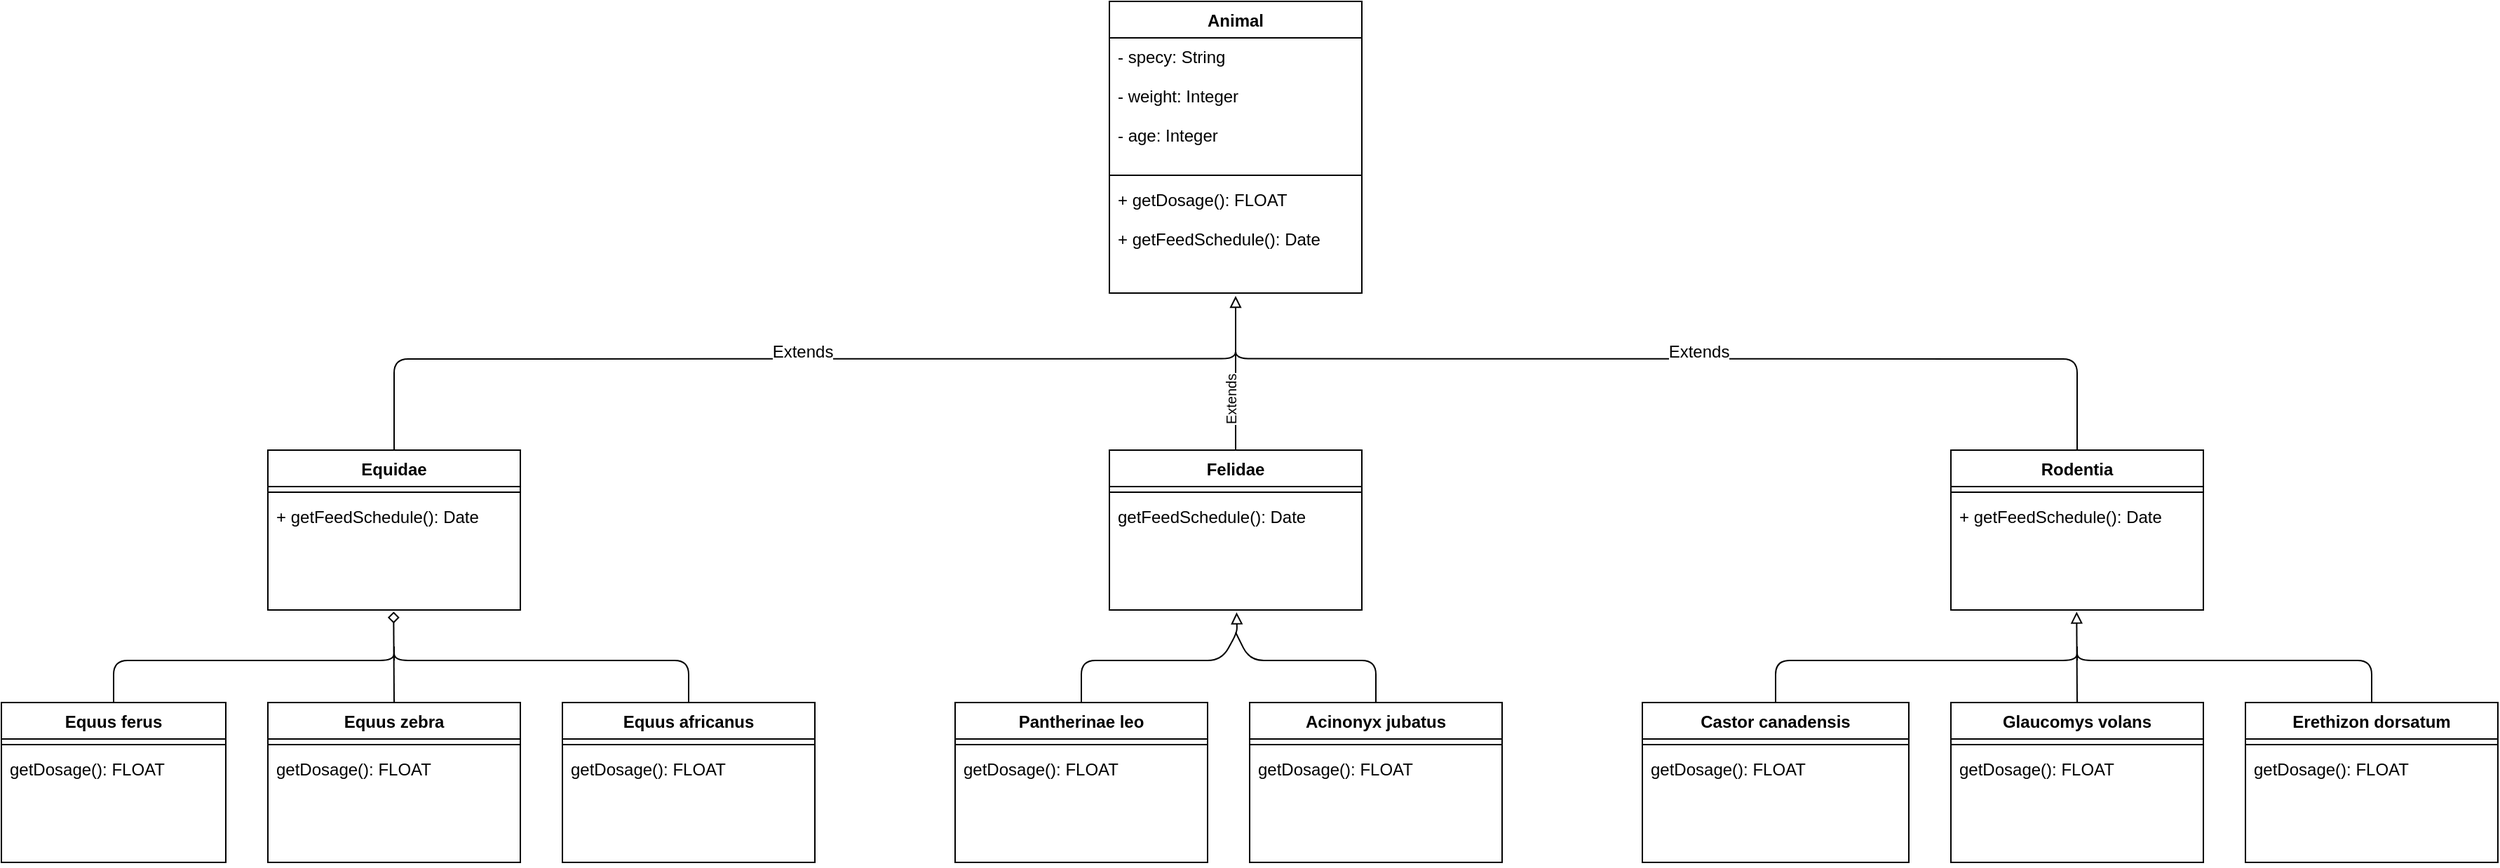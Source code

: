 <mxfile version="14.7.6" type="device"><diagram id="lkwwYwIlzfjwVuI6EG1x" name="Page-1"><mxGraphModel dx="3785" dy="1414" grid="1" gridSize="10" guides="1" tooltips="1" connect="1" arrows="1" fold="1" page="1" pageScale="1" pageWidth="1169" pageHeight="827" math="0" shadow="0"><root><mxCell id="0"/><mxCell id="1" parent="0"/><mxCell id="l3mAioH_DiHX-bHMQ9Lf-62" value="Animal" style="swimlane;fontStyle=1;align=center;verticalAlign=top;childLayout=stackLayout;horizontal=1;startSize=26;horizontalStack=0;resizeParent=1;resizeParentMax=0;resizeLast=0;collapsible=1;marginBottom=0;labelBackgroundColor=none;fontSize=12;" parent="1" vertex="1"><mxGeometry x="-420" y="-20" width="180" height="208" as="geometry"/></mxCell><mxCell id="l3mAioH_DiHX-bHMQ9Lf-63" value="- specy: String&#10;&#10;- weight: Integer&#10;&#10;- age: Integer" style="text;strokeColor=none;fillColor=none;align=left;verticalAlign=top;spacingLeft=4;spacingRight=4;overflow=hidden;rotatable=0;points=[[0,0.5],[1,0.5]];portConstraint=eastwest;" parent="l3mAioH_DiHX-bHMQ9Lf-62" vertex="1"><mxGeometry y="26" width="180" height="94" as="geometry"/></mxCell><mxCell id="l3mAioH_DiHX-bHMQ9Lf-64" value="" style="line;strokeWidth=1;fillColor=none;align=left;verticalAlign=middle;spacingTop=-1;spacingLeft=3;spacingRight=3;rotatable=0;labelPosition=right;points=[];portConstraint=eastwest;" parent="l3mAioH_DiHX-bHMQ9Lf-62" vertex="1"><mxGeometry y="120" width="180" height="8" as="geometry"/></mxCell><mxCell id="l3mAioH_DiHX-bHMQ9Lf-65" value="+ getDosage(): FLOAT&#10;&#10;+ getFeedSchedule(): Date" style="text;strokeColor=none;fillColor=none;align=left;verticalAlign=top;spacingLeft=4;spacingRight=4;overflow=hidden;rotatable=0;points=[[0,0.5],[1,0.5]];portConstraint=eastwest;" parent="l3mAioH_DiHX-bHMQ9Lf-62" vertex="1"><mxGeometry y="128" width="180" height="80" as="geometry"/></mxCell><mxCell id="l3mAioH_DiHX-bHMQ9Lf-73" value="Felidae" style="swimlane;fontStyle=1;align=center;verticalAlign=top;childLayout=stackLayout;horizontal=1;startSize=26;horizontalStack=0;resizeParent=1;resizeParentMax=0;resizeLast=0;collapsible=1;marginBottom=0;labelBackgroundColor=none;fontSize=12;" parent="1" vertex="1"><mxGeometry x="-420" y="300" width="180" height="114" as="geometry"/></mxCell><mxCell id="l3mAioH_DiHX-bHMQ9Lf-75" value="" style="line;strokeWidth=1;fillColor=none;align=left;verticalAlign=middle;spacingTop=-1;spacingLeft=3;spacingRight=3;rotatable=0;labelPosition=right;points=[];portConstraint=eastwest;" parent="l3mAioH_DiHX-bHMQ9Lf-73" vertex="1"><mxGeometry y="26" width="180" height="8" as="geometry"/></mxCell><mxCell id="l3mAioH_DiHX-bHMQ9Lf-76" value="getFeedSchedule(): Date" style="text;strokeColor=none;fillColor=none;align=left;verticalAlign=top;spacingLeft=4;spacingRight=4;overflow=hidden;rotatable=0;points=[[0,0.5],[1,0.5]];portConstraint=eastwest;" parent="l3mAioH_DiHX-bHMQ9Lf-73" vertex="1"><mxGeometry y="34" width="180" height="80" as="geometry"/></mxCell><mxCell id="l3mAioH_DiHX-bHMQ9Lf-77" value="Equidae" style="swimlane;fontStyle=1;align=center;verticalAlign=top;childLayout=stackLayout;horizontal=1;startSize=26;horizontalStack=0;resizeParent=1;resizeParentMax=0;resizeLast=0;collapsible=1;marginBottom=0;labelBackgroundColor=none;fontSize=12;" parent="1" vertex="1"><mxGeometry x="-1020" y="300" width="180" height="114" as="geometry"/></mxCell><mxCell id="l3mAioH_DiHX-bHMQ9Lf-79" value="" style="line;strokeWidth=1;fillColor=none;align=left;verticalAlign=middle;spacingTop=-1;spacingLeft=3;spacingRight=3;rotatable=0;labelPosition=right;points=[];portConstraint=eastwest;" parent="l3mAioH_DiHX-bHMQ9Lf-77" vertex="1"><mxGeometry y="26" width="180" height="8" as="geometry"/></mxCell><mxCell id="l3mAioH_DiHX-bHMQ9Lf-80" value="+ getFeedSchedule(): Date" style="text;strokeColor=none;fillColor=none;align=left;verticalAlign=top;spacingLeft=4;spacingRight=4;overflow=hidden;rotatable=0;points=[[0,0.5],[1,0.5]];portConstraint=eastwest;" parent="l3mAioH_DiHX-bHMQ9Lf-77" vertex="1"><mxGeometry y="34" width="180" height="80" as="geometry"/></mxCell><mxCell id="l3mAioH_DiHX-bHMQ9Lf-92" style="rounded=1;orthogonalLoop=1;jettySize=auto;elbow=vertical;html=1;fontSize=12;endArrow=none;endFill=0;strokeColor=#000000;exitX=0.5;exitY=0;exitDx=0;exitDy=0;" parent="1" source="l3mAioH_DiHX-bHMQ9Lf-81" edge="1"><mxGeometry relative="1" as="geometry"><mxPoint x="-930" y="450" as="targetPoint"/><Array as="points"><mxPoint x="-1130" y="450"/><mxPoint x="-930" y="450"/><mxPoint x="-930" y="440"/></Array></mxGeometry></mxCell><mxCell id="l3mAioH_DiHX-bHMQ9Lf-81" value="Equus ferus" style="swimlane;fontStyle=1;align=center;verticalAlign=top;childLayout=stackLayout;horizontal=1;startSize=26;horizontalStack=0;resizeParent=1;resizeParentMax=0;resizeLast=0;collapsible=1;marginBottom=0;labelBackgroundColor=none;fontSize=12;" parent="1" vertex="1"><mxGeometry x="-1210" y="480" width="160" height="114" as="geometry"/></mxCell><mxCell id="l3mAioH_DiHX-bHMQ9Lf-82" value="" style="line;strokeWidth=1;fillColor=none;align=left;verticalAlign=middle;spacingTop=-1;spacingLeft=3;spacingRight=3;rotatable=0;labelPosition=right;points=[];portConstraint=eastwest;" parent="l3mAioH_DiHX-bHMQ9Lf-81" vertex="1"><mxGeometry y="26" width="160" height="8" as="geometry"/></mxCell><mxCell id="l3mAioH_DiHX-bHMQ9Lf-83" value="getDosage(): FLOAT" style="text;strokeColor=none;fillColor=none;align=left;verticalAlign=top;spacingLeft=4;spacingRight=4;overflow=hidden;rotatable=0;points=[[0,0.5],[1,0.5]];portConstraint=eastwest;" parent="l3mAioH_DiHX-bHMQ9Lf-81" vertex="1"><mxGeometry y="34" width="160" height="80" as="geometry"/></mxCell><mxCell id="l3mAioH_DiHX-bHMQ9Lf-84" value="Equus zebra" style="swimlane;fontStyle=1;align=center;verticalAlign=top;childLayout=stackLayout;horizontal=1;startSize=26;horizontalStack=0;resizeParent=1;resizeParentMax=0;resizeLast=0;collapsible=1;marginBottom=0;labelBackgroundColor=none;fontSize=12;" parent="1" vertex="1"><mxGeometry x="-1020" y="480" width="180" height="114" as="geometry"/></mxCell><mxCell id="l3mAioH_DiHX-bHMQ9Lf-85" value="" style="line;strokeWidth=1;fillColor=none;align=left;verticalAlign=middle;spacingTop=-1;spacingLeft=3;spacingRight=3;rotatable=0;labelPosition=right;points=[];portConstraint=eastwest;" parent="l3mAioH_DiHX-bHMQ9Lf-84" vertex="1"><mxGeometry y="26" width="180" height="8" as="geometry"/></mxCell><mxCell id="l3mAioH_DiHX-bHMQ9Lf-86" value="getDosage(): FLOAT" style="text;strokeColor=none;fillColor=none;align=left;verticalAlign=top;spacingLeft=4;spacingRight=4;overflow=hidden;rotatable=0;points=[[0,0.5],[1,0.5]];portConstraint=eastwest;" parent="l3mAioH_DiHX-bHMQ9Lf-84" vertex="1"><mxGeometry y="34" width="180" height="80" as="geometry"/></mxCell><mxCell id="l3mAioH_DiHX-bHMQ9Lf-87" value="Equus africanus" style="swimlane;fontStyle=1;align=center;verticalAlign=top;childLayout=stackLayout;horizontal=1;startSize=26;horizontalStack=0;resizeParent=1;resizeParentMax=0;resizeLast=0;collapsible=1;marginBottom=0;labelBackgroundColor=none;fontSize=12;" parent="1" vertex="1"><mxGeometry x="-810" y="480" width="180" height="114" as="geometry"/></mxCell><mxCell id="l3mAioH_DiHX-bHMQ9Lf-88" value="" style="line;strokeWidth=1;fillColor=none;align=left;verticalAlign=middle;spacingTop=-1;spacingLeft=3;spacingRight=3;rotatable=0;labelPosition=right;points=[];portConstraint=eastwest;" parent="l3mAioH_DiHX-bHMQ9Lf-87" vertex="1"><mxGeometry y="26" width="180" height="8" as="geometry"/></mxCell><mxCell id="l3mAioH_DiHX-bHMQ9Lf-89" value="getDosage(): FLOAT" style="text;strokeColor=none;fillColor=none;align=left;verticalAlign=top;spacingLeft=4;spacingRight=4;overflow=hidden;rotatable=0;points=[[0,0.5],[1,0.5]];portConstraint=eastwest;" parent="l3mAioH_DiHX-bHMQ9Lf-87" vertex="1"><mxGeometry y="34" width="180" height="80" as="geometry"/></mxCell><mxCell id="l3mAioH_DiHX-bHMQ9Lf-91" value="" style="endArrow=diamond;html=1;fontSize=12;strokeColor=#000000;entryX=0.498;entryY=1.015;entryDx=0;entryDy=0;entryPerimeter=0;exitX=0.5;exitY=0;exitDx=0;exitDy=0;endFill=0;" parent="1" source="l3mAioH_DiHX-bHMQ9Lf-84" target="l3mAioH_DiHX-bHMQ9Lf-80" edge="1"><mxGeometry width="50" height="50" relative="1" as="geometry"><mxPoint x="-940" y="470" as="sourcePoint"/><mxPoint x="-880" y="460" as="targetPoint"/></mxGeometry></mxCell><mxCell id="l3mAioH_DiHX-bHMQ9Lf-94" value="" style="endArrow=none;html=1;fontSize=12;strokeColor=#000000;exitX=0.5;exitY=0;exitDx=0;exitDy=0;endFill=0;" parent="1" source="l3mAioH_DiHX-bHMQ9Lf-87" edge="1"><mxGeometry width="50" height="50" relative="1" as="geometry"><mxPoint x="-810" y="500" as="sourcePoint"/><mxPoint x="-930" y="440" as="targetPoint"/><Array as="points"><mxPoint x="-720" y="450"/><mxPoint x="-930" y="450"/></Array></mxGeometry></mxCell><mxCell id="l3mAioH_DiHX-bHMQ9Lf-95" value="Acinonyx jubatus" style="swimlane;fontStyle=1;align=center;verticalAlign=top;childLayout=stackLayout;horizontal=1;startSize=26;horizontalStack=0;resizeParent=1;resizeParentMax=0;resizeLast=0;collapsible=1;marginBottom=0;labelBackgroundColor=none;fontSize=12;" parent="1" vertex="1"><mxGeometry x="-320" y="480" width="180" height="114" as="geometry"/></mxCell><mxCell id="l3mAioH_DiHX-bHMQ9Lf-96" value="" style="line;strokeWidth=1;fillColor=none;align=left;verticalAlign=middle;spacingTop=-1;spacingLeft=3;spacingRight=3;rotatable=0;labelPosition=right;points=[];portConstraint=eastwest;" parent="l3mAioH_DiHX-bHMQ9Lf-95" vertex="1"><mxGeometry y="26" width="180" height="8" as="geometry"/></mxCell><mxCell id="l3mAioH_DiHX-bHMQ9Lf-97" value="getDosage(): FLOAT" style="text;strokeColor=none;fillColor=none;align=left;verticalAlign=top;spacingLeft=4;spacingRight=4;overflow=hidden;rotatable=0;points=[[0,0.5],[1,0.5]];portConstraint=eastwest;" parent="l3mAioH_DiHX-bHMQ9Lf-95" vertex="1"><mxGeometry y="34" width="180" height="80" as="geometry"/></mxCell><mxCell id="l3mAioH_DiHX-bHMQ9Lf-98" value="Pantherinae leo" style="swimlane;fontStyle=1;align=center;verticalAlign=top;childLayout=stackLayout;horizontal=1;startSize=26;horizontalStack=0;resizeParent=1;resizeParentMax=0;resizeLast=0;collapsible=1;marginBottom=0;labelBackgroundColor=none;fontSize=12;" parent="1" vertex="1"><mxGeometry x="-530" y="480" width="180" height="114" as="geometry"/></mxCell><mxCell id="l3mAioH_DiHX-bHMQ9Lf-99" value="" style="line;strokeWidth=1;fillColor=none;align=left;verticalAlign=middle;spacingTop=-1;spacingLeft=3;spacingRight=3;rotatable=0;labelPosition=right;points=[];portConstraint=eastwest;" parent="l3mAioH_DiHX-bHMQ9Lf-98" vertex="1"><mxGeometry y="26" width="180" height="8" as="geometry"/></mxCell><mxCell id="l3mAioH_DiHX-bHMQ9Lf-100" value="getDosage(): FLOAT" style="text;strokeColor=none;fillColor=none;align=left;verticalAlign=top;spacingLeft=4;spacingRight=4;overflow=hidden;rotatable=0;points=[[0,0.5],[1,0.5]];portConstraint=eastwest;" parent="l3mAioH_DiHX-bHMQ9Lf-98" vertex="1"><mxGeometry y="34" width="180" height="80" as="geometry"/></mxCell><mxCell id="l3mAioH_DiHX-bHMQ9Lf-101" value="" style="endArrow=block;html=1;fontSize=12;strokeColor=#000000;exitX=0.5;exitY=0;exitDx=0;exitDy=0;entryX=0.504;entryY=1.021;entryDx=0;entryDy=0;entryPerimeter=0;endFill=0;" parent="1" source="l3mAioH_DiHX-bHMQ9Lf-98" target="l3mAioH_DiHX-bHMQ9Lf-76" edge="1"><mxGeometry width="50" height="50" relative="1" as="geometry"><mxPoint x="-490" y="450" as="sourcePoint"/><mxPoint x="-350" y="440" as="targetPoint"/><Array as="points"><mxPoint x="-440" y="450"/><mxPoint x="-340" y="450"/><mxPoint x="-329" y="430"/></Array></mxGeometry></mxCell><mxCell id="l3mAioH_DiHX-bHMQ9Lf-102" value="" style="endArrow=none;html=1;fontSize=12;strokeColor=#000000;exitX=0.5;exitY=0;exitDx=0;exitDy=0;endFill=0;" parent="1" source="l3mAioH_DiHX-bHMQ9Lf-95" edge="1"><mxGeometry width="50" height="50" relative="1" as="geometry"><mxPoint x="-350" y="460" as="sourcePoint"/><mxPoint x="-330" y="430" as="targetPoint"/><Array as="points"><mxPoint x="-230" y="450"/><mxPoint x="-320" y="450"/></Array></mxGeometry></mxCell><mxCell id="l3mAioH_DiHX-bHMQ9Lf-103" value="Rodentia" style="swimlane;fontStyle=1;align=center;verticalAlign=top;childLayout=stackLayout;horizontal=1;startSize=26;horizontalStack=0;resizeParent=1;resizeParentMax=0;resizeLast=0;collapsible=1;marginBottom=0;labelBackgroundColor=none;fontSize=12;" parent="1" vertex="1"><mxGeometry x="180" y="300" width="180" height="114" as="geometry"/></mxCell><mxCell id="l3mAioH_DiHX-bHMQ9Lf-104" value="" style="line;strokeWidth=1;fillColor=none;align=left;verticalAlign=middle;spacingTop=-1;spacingLeft=3;spacingRight=3;rotatable=0;labelPosition=right;points=[];portConstraint=eastwest;" parent="l3mAioH_DiHX-bHMQ9Lf-103" vertex="1"><mxGeometry y="26" width="180" height="8" as="geometry"/></mxCell><mxCell id="l3mAioH_DiHX-bHMQ9Lf-105" value="+ getFeedSchedule(): Date" style="text;strokeColor=none;fillColor=none;align=left;verticalAlign=top;spacingLeft=4;spacingRight=4;overflow=hidden;rotatable=0;points=[[0,0.5],[1,0.5]];portConstraint=eastwest;" parent="l3mAioH_DiHX-bHMQ9Lf-103" vertex="1"><mxGeometry y="34" width="180" height="80" as="geometry"/></mxCell><mxCell id="l3mAioH_DiHX-bHMQ9Lf-106" style="rounded=1;orthogonalLoop=1;jettySize=auto;elbow=vertical;html=1;fontSize=12;endArrow=none;endFill=0;strokeColor=#000000;exitX=0.5;exitY=0;exitDx=0;exitDy=0;" parent="1" source="l3mAioH_DiHX-bHMQ9Lf-107" edge="1"><mxGeometry relative="1" as="geometry"><mxPoint x="270" y="450" as="targetPoint"/><Array as="points"><mxPoint x="55" y="450"/><mxPoint x="270" y="450"/><mxPoint x="270" y="440"/></Array></mxGeometry></mxCell><mxCell id="l3mAioH_DiHX-bHMQ9Lf-107" value="Castor canadensis" style="swimlane;fontStyle=1;align=center;verticalAlign=top;childLayout=stackLayout;horizontal=1;startSize=26;horizontalStack=0;resizeParent=1;resizeParentMax=0;resizeLast=0;collapsible=1;marginBottom=0;labelBackgroundColor=none;fontSize=12;" parent="1" vertex="1"><mxGeometry x="-40" y="480" width="190" height="114" as="geometry"/></mxCell><mxCell id="l3mAioH_DiHX-bHMQ9Lf-108" value="" style="line;strokeWidth=1;fillColor=none;align=left;verticalAlign=middle;spacingTop=-1;spacingLeft=3;spacingRight=3;rotatable=0;labelPosition=right;points=[];portConstraint=eastwest;" parent="l3mAioH_DiHX-bHMQ9Lf-107" vertex="1"><mxGeometry y="26" width="190" height="8" as="geometry"/></mxCell><mxCell id="l3mAioH_DiHX-bHMQ9Lf-109" value="getDosage(): FLOAT" style="text;strokeColor=none;fillColor=none;align=left;verticalAlign=top;spacingLeft=4;spacingRight=4;overflow=hidden;rotatable=0;points=[[0,0.5],[1,0.5]];portConstraint=eastwest;" parent="l3mAioH_DiHX-bHMQ9Lf-107" vertex="1"><mxGeometry y="34" width="190" height="80" as="geometry"/></mxCell><mxCell id="l3mAioH_DiHX-bHMQ9Lf-110" value="Glaucomys volans" style="swimlane;fontStyle=1;align=center;verticalAlign=top;childLayout=stackLayout;horizontal=1;startSize=26;horizontalStack=0;resizeParent=1;resizeParentMax=0;resizeLast=0;collapsible=1;marginBottom=0;labelBackgroundColor=none;fontSize=12;" parent="1" vertex="1"><mxGeometry x="180" y="480" width="180" height="114" as="geometry"/></mxCell><mxCell id="l3mAioH_DiHX-bHMQ9Lf-111" value="" style="line;strokeWidth=1;fillColor=none;align=left;verticalAlign=middle;spacingTop=-1;spacingLeft=3;spacingRight=3;rotatable=0;labelPosition=right;points=[];portConstraint=eastwest;" parent="l3mAioH_DiHX-bHMQ9Lf-110" vertex="1"><mxGeometry y="26" width="180" height="8" as="geometry"/></mxCell><mxCell id="l3mAioH_DiHX-bHMQ9Lf-112" value="getDosage(): FLOAT" style="text;strokeColor=none;fillColor=none;align=left;verticalAlign=top;spacingLeft=4;spacingRight=4;overflow=hidden;rotatable=0;points=[[0,0.5],[1,0.5]];portConstraint=eastwest;" parent="l3mAioH_DiHX-bHMQ9Lf-110" vertex="1"><mxGeometry y="34" width="180" height="80" as="geometry"/></mxCell><mxCell id="l3mAioH_DiHX-bHMQ9Lf-113" value="Erethizon dorsatum" style="swimlane;fontStyle=1;align=center;verticalAlign=top;childLayout=stackLayout;horizontal=1;startSize=26;horizontalStack=0;resizeParent=1;resizeParentMax=0;resizeLast=0;collapsible=1;marginBottom=0;labelBackgroundColor=none;fontSize=12;" parent="1" vertex="1"><mxGeometry x="390" y="480" width="180" height="114" as="geometry"/></mxCell><mxCell id="l3mAioH_DiHX-bHMQ9Lf-114" value="" style="line;strokeWidth=1;fillColor=none;align=left;verticalAlign=middle;spacingTop=-1;spacingLeft=3;spacingRight=3;rotatable=0;labelPosition=right;points=[];portConstraint=eastwest;" parent="l3mAioH_DiHX-bHMQ9Lf-113" vertex="1"><mxGeometry y="26" width="180" height="8" as="geometry"/></mxCell><mxCell id="l3mAioH_DiHX-bHMQ9Lf-115" value="getDosage(): FLOAT" style="text;strokeColor=none;fillColor=none;align=left;verticalAlign=top;spacingLeft=4;spacingRight=4;overflow=hidden;rotatable=0;points=[[0,0.5],[1,0.5]];portConstraint=eastwest;" parent="l3mAioH_DiHX-bHMQ9Lf-113" vertex="1"><mxGeometry y="34" width="180" height="80" as="geometry"/></mxCell><mxCell id="l3mAioH_DiHX-bHMQ9Lf-116" value="" style="endArrow=block;html=1;fontSize=12;strokeColor=#000000;entryX=0.498;entryY=1.015;entryDx=0;entryDy=0;entryPerimeter=0;exitX=0.5;exitY=0;exitDx=0;exitDy=0;endFill=0;" parent="1" source="l3mAioH_DiHX-bHMQ9Lf-110" target="l3mAioH_DiHX-bHMQ9Lf-105" edge="1"><mxGeometry width="50" height="50" relative="1" as="geometry"><mxPoint x="260" y="470" as="sourcePoint"/><mxPoint x="320" y="460" as="targetPoint"/></mxGeometry></mxCell><mxCell id="l3mAioH_DiHX-bHMQ9Lf-117" value="" style="endArrow=none;html=1;fontSize=12;strokeColor=#000000;exitX=0.5;exitY=0;exitDx=0;exitDy=0;endFill=0;" parent="1" source="l3mAioH_DiHX-bHMQ9Lf-113" edge="1"><mxGeometry width="50" height="50" relative="1" as="geometry"><mxPoint x="390" y="500" as="sourcePoint"/><mxPoint x="270" y="440" as="targetPoint"/><Array as="points"><mxPoint x="480" y="450"/><mxPoint x="270" y="450"/></Array></mxGeometry></mxCell><mxCell id="l3mAioH_DiHX-bHMQ9Lf-118" style="rounded=1;orthogonalLoop=1;jettySize=auto;elbow=vertical;html=1;fontSize=12;endArrow=none;endFill=0;strokeColor=#000000;exitX=0.5;exitY=0;exitDx=0;exitDy=0;" parent="1" source="l3mAioH_DiHX-bHMQ9Lf-77" edge="1"><mxGeometry relative="1" as="geometry"><mxPoint x="-330" y="234.8" as="targetPoint"/><Array as="points"><mxPoint x="-930" y="235"/><mxPoint x="-330" y="234.8"/><mxPoint x="-330" y="224.8"/></Array><mxPoint x="-530" y="264.8" as="sourcePoint"/></mxGeometry></mxCell><mxCell id="vuqdOQ9_hONtP2lKTyWW-5" value="Extends" style="edgeLabel;html=1;align=center;verticalAlign=middle;resizable=0;points=[];fontSize=12;" vertex="1" connectable="0" parent="l3mAioH_DiHX-bHMQ9Lf-118"><mxGeometry x="0.057" y="-1" relative="1" as="geometry"><mxPoint x="-6" y="-6" as="offset"/></mxGeometry></mxCell><mxCell id="l3mAioH_DiHX-bHMQ9Lf-119" value="" style="endArrow=block;html=1;fontSize=12;strokeColor=#000000;exitX=0.5;exitY=0;exitDx=0;exitDy=0;endFill=0;" parent="1" source="l3mAioH_DiHX-bHMQ9Lf-73" edge="1"><mxGeometry width="50" height="50" relative="1" as="geometry"><mxPoint x="-330" y="264.8" as="sourcePoint"/><mxPoint x="-330" y="190" as="targetPoint"/><Array as="points"><mxPoint x="-330" y="250"/></Array></mxGeometry></mxCell><mxCell id="l3mAioH_DiHX-bHMQ9Lf-120" value="" style="endArrow=none;html=1;fontSize=12;strokeColor=#000000;exitX=0.5;exitY=0;exitDx=0;exitDy=0;endFill=0;" parent="1" source="l3mAioH_DiHX-bHMQ9Lf-103" edge="1"><mxGeometry width="50" height="50" relative="1" as="geometry"><mxPoint x="-120" y="264.8" as="sourcePoint"/><mxPoint x="-330" y="224.8" as="targetPoint"/><Array as="points"><mxPoint x="270" y="235"/><mxPoint x="-330" y="234.8"/></Array></mxGeometry></mxCell><mxCell id="vuqdOQ9_hONtP2lKTyWW-6" value="Extends" style="edgeLabel;html=1;align=center;verticalAlign=middle;resizable=0;points=[];fontSize=12;" vertex="1" connectable="0" parent="1"><mxGeometry x="-0.001" y="229.998" as="geometry"/></mxCell><mxCell id="vuqdOQ9_hONtP2lKTyWW-16" value="Extends" style="edgeLabel;html=1;align=center;verticalAlign=middle;resizable=0;points=[];fontSize=10;rotation=-90;labelBackgroundColor=#ffffff;" vertex="1" connectable="0" parent="1"><mxGeometry x="9.999" y="249.998" as="geometry"><mxPoint x="-14.0" y="-344" as="offset"/></mxGeometry></mxCell></root></mxGraphModel></diagram></mxfile>